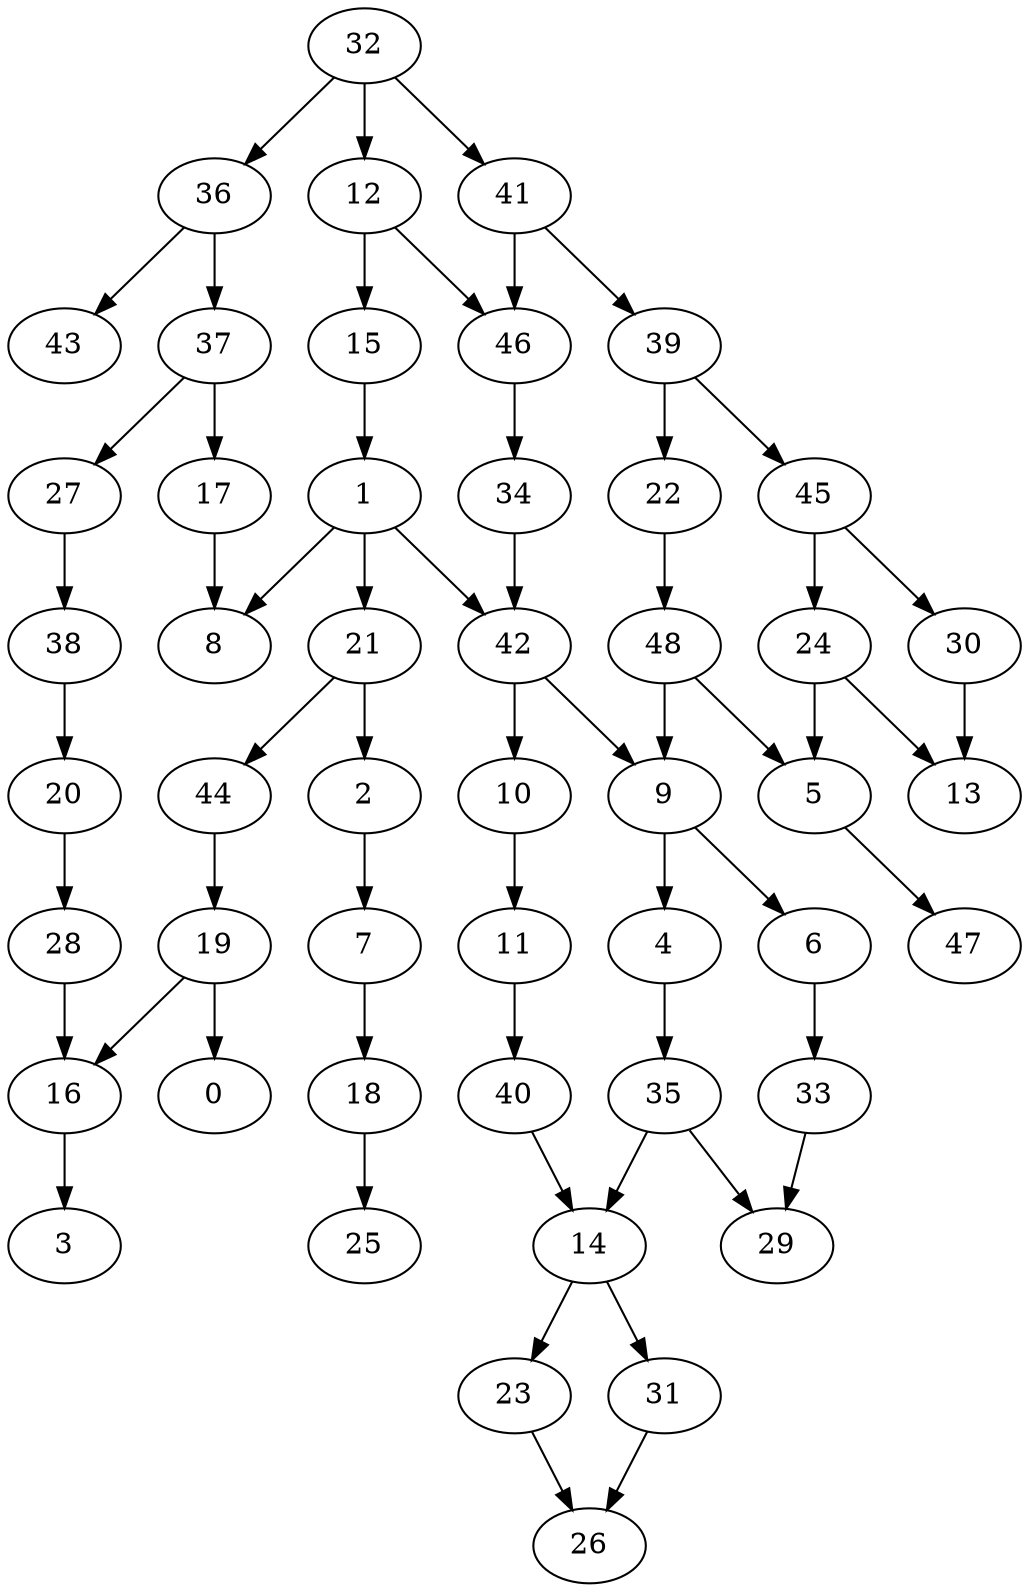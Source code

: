 strict digraph "" {
	1 -> 8;
	1 -> 21;
	1 -> 42;
	2 -> 7;
	4 -> 35;
	5 -> 47;
	6 -> 33;
	7 -> 18;
	9 -> 4;
	9 -> 6;
	10 -> 11;
	11 -> 40;
	12 -> 15;
	12 -> 46;
	14 -> 23;
	14 -> 31;
	15 -> 1;
	16 -> 3;
	17 -> 8;
	18 -> 25;
	19 -> 0;
	19 -> 16;
	20 -> 28;
	21 -> 2;
	21 -> 44;
	22 -> 48;
	23 -> 26;
	24 -> 5;
	24 -> 13;
	27 -> 38;
	28 -> 16;
	30 -> 13;
	31 -> 26;
	32 -> 12;
	32 -> 36;
	32 -> 41;
	33 -> 29;
	34 -> 42;
	35 -> 14;
	35 -> 29;
	36 -> 37;
	36 -> 43;
	37 -> 17;
	37 -> 27;
	38 -> 20;
	39 -> 22;
	39 -> 45;
	40 -> 14;
	41 -> 39;
	41 -> 46;
	42 -> 9;
	42 -> 10;
	44 -> 19;
	45 -> 24;
	45 -> 30;
	46 -> 34;
	48 -> 5;
	48 -> 9;
}
